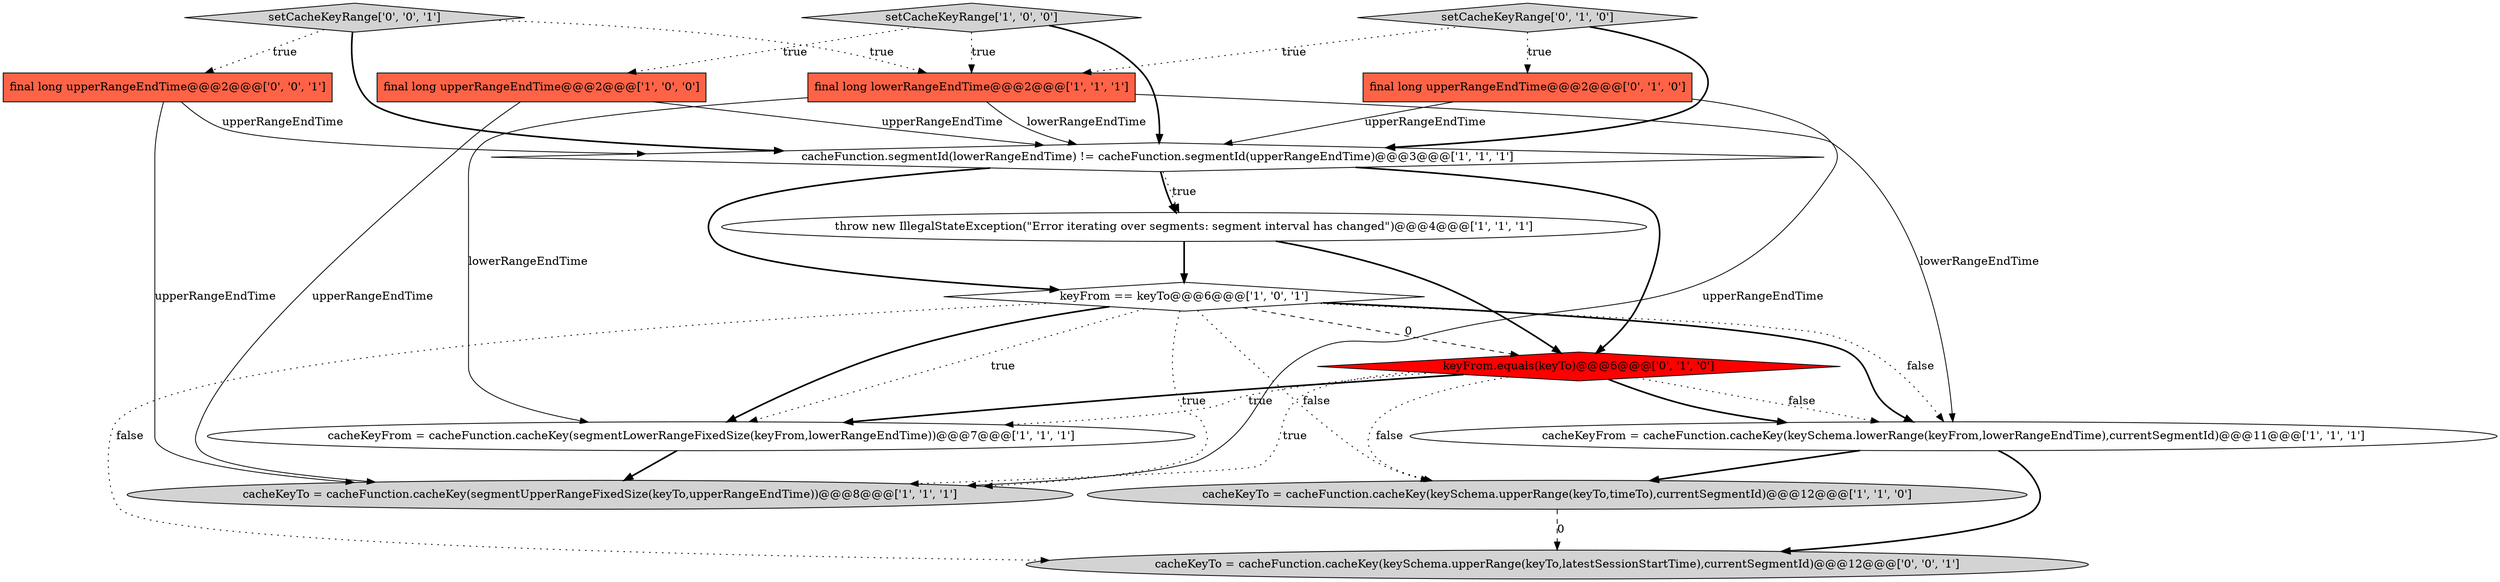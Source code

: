 digraph {
4 [style = filled, label = "final long lowerRangeEndTime@@@2@@@['1', '1', '1']", fillcolor = tomato, shape = box image = "AAA0AAABBB1BBB"];
5 [style = filled, label = "cacheKeyTo = cacheFunction.cacheKey(segmentUpperRangeFixedSize(keyTo,upperRangeEndTime))@@@8@@@['1', '1', '1']", fillcolor = lightgray, shape = ellipse image = "AAA0AAABBB1BBB"];
15 [style = filled, label = "cacheKeyTo = cacheFunction.cacheKey(keySchema.upperRange(keyTo,latestSessionStartTime),currentSegmentId)@@@12@@@['0', '0', '1']", fillcolor = lightgray, shape = ellipse image = "AAA0AAABBB3BBB"];
0 [style = filled, label = "final long upperRangeEndTime@@@2@@@['1', '0', '0']", fillcolor = tomato, shape = box image = "AAA0AAABBB1BBB"];
2 [style = filled, label = "cacheFunction.segmentId(lowerRangeEndTime) != cacheFunction.segmentId(upperRangeEndTime)@@@3@@@['1', '1', '1']", fillcolor = white, shape = diamond image = "AAA0AAABBB1BBB"];
6 [style = filled, label = "keyFrom == keyTo@@@6@@@['1', '0', '1']", fillcolor = white, shape = diamond image = "AAA0AAABBB1BBB"];
12 [style = filled, label = "keyFrom.equals(keyTo)@@@6@@@['0', '1', '0']", fillcolor = red, shape = diamond image = "AAA1AAABBB2BBB"];
14 [style = filled, label = "setCacheKeyRange['0', '0', '1']", fillcolor = lightgray, shape = diamond image = "AAA0AAABBB3BBB"];
1 [style = filled, label = "cacheKeyFrom = cacheFunction.cacheKey(keySchema.lowerRange(keyFrom,lowerRangeEndTime),currentSegmentId)@@@11@@@['1', '1', '1']", fillcolor = white, shape = ellipse image = "AAA0AAABBB1BBB"];
9 [style = filled, label = "cacheKeyFrom = cacheFunction.cacheKey(segmentLowerRangeFixedSize(keyFrom,lowerRangeEndTime))@@@7@@@['1', '1', '1']", fillcolor = white, shape = ellipse image = "AAA0AAABBB1BBB"];
7 [style = filled, label = "setCacheKeyRange['1', '0', '0']", fillcolor = lightgray, shape = diamond image = "AAA0AAABBB1BBB"];
11 [style = filled, label = "setCacheKeyRange['0', '1', '0']", fillcolor = lightgray, shape = diamond image = "AAA0AAABBB2BBB"];
8 [style = filled, label = "cacheKeyTo = cacheFunction.cacheKey(keySchema.upperRange(keyTo,timeTo),currentSegmentId)@@@12@@@['1', '1', '0']", fillcolor = lightgray, shape = ellipse image = "AAA0AAABBB1BBB"];
13 [style = filled, label = "final long upperRangeEndTime@@@2@@@['0', '0', '1']", fillcolor = tomato, shape = box image = "AAA0AAABBB3BBB"];
3 [style = filled, label = "throw new IllegalStateException(\"Error iterating over segments: segment interval has changed\")@@@4@@@['1', '1', '1']", fillcolor = white, shape = ellipse image = "AAA0AAABBB1BBB"];
10 [style = filled, label = "final long upperRangeEndTime@@@2@@@['0', '1', '0']", fillcolor = tomato, shape = box image = "AAA0AAABBB2BBB"];
2->3 [style = dotted, label="true"];
1->8 [style = bold, label=""];
0->2 [style = solid, label="upperRangeEndTime"];
2->6 [style = bold, label=""];
11->10 [style = dotted, label="true"];
1->15 [style = bold, label=""];
2->3 [style = bold, label=""];
8->15 [style = dashed, label="0"];
6->15 [style = dotted, label="false"];
0->5 [style = solid, label="upperRangeEndTime"];
4->2 [style = solid, label="lowerRangeEndTime"];
10->5 [style = solid, label="upperRangeEndTime"];
3->6 [style = bold, label=""];
13->5 [style = solid, label="upperRangeEndTime"];
11->4 [style = dotted, label="true"];
4->1 [style = solid, label="lowerRangeEndTime"];
3->12 [style = bold, label=""];
7->0 [style = dotted, label="true"];
12->9 [style = bold, label=""];
12->1 [style = bold, label=""];
4->9 [style = solid, label="lowerRangeEndTime"];
11->2 [style = bold, label=""];
14->13 [style = dotted, label="true"];
2->12 [style = bold, label=""];
6->12 [style = dashed, label="0"];
13->2 [style = solid, label="upperRangeEndTime"];
6->1 [style = bold, label=""];
12->8 [style = dotted, label="false"];
6->8 [style = dotted, label="false"];
6->9 [style = dotted, label="true"];
12->5 [style = dotted, label="true"];
12->1 [style = dotted, label="false"];
7->2 [style = bold, label=""];
7->4 [style = dotted, label="true"];
9->5 [style = bold, label=""];
14->2 [style = bold, label=""];
6->9 [style = bold, label=""];
14->4 [style = dotted, label="true"];
6->1 [style = dotted, label="false"];
10->2 [style = solid, label="upperRangeEndTime"];
6->5 [style = dotted, label="true"];
12->9 [style = dotted, label="true"];
}
